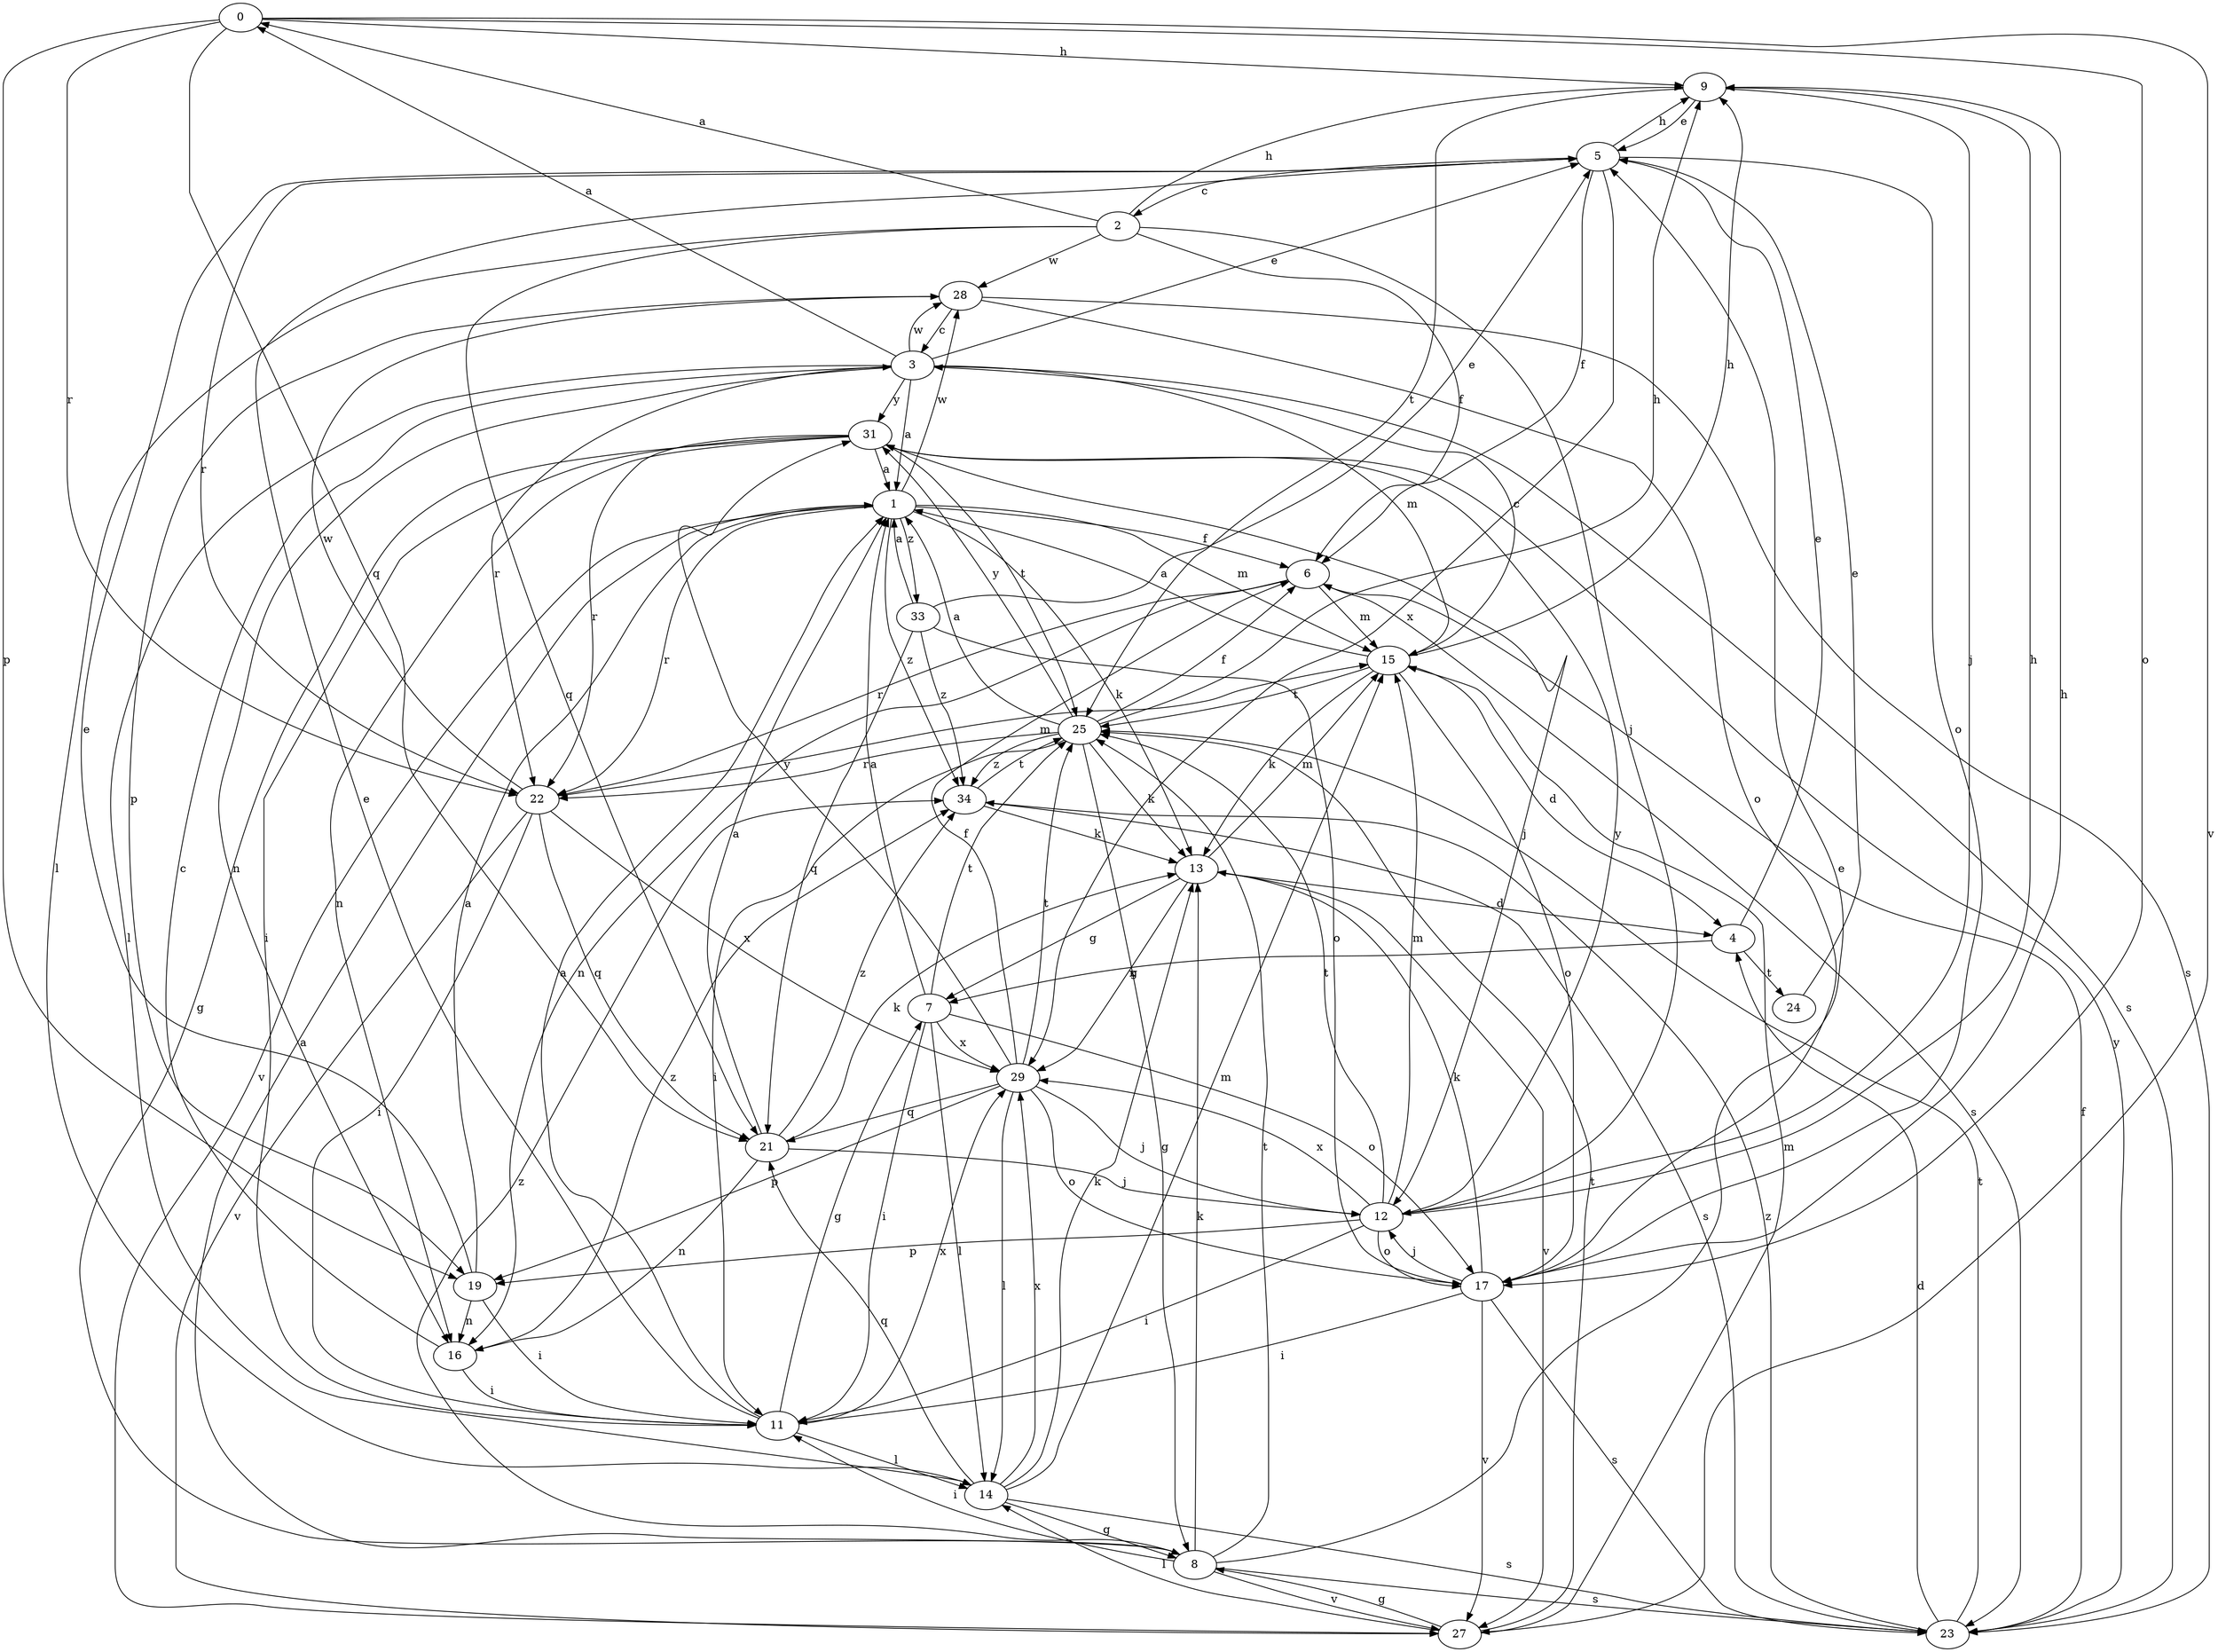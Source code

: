 strict digraph  {
0;
1;
2;
3;
4;
5;
6;
7;
8;
9;
11;
12;
13;
14;
15;
16;
17;
19;
21;
22;
23;
24;
25;
27;
28;
29;
31;
33;
34;
0 -> 9  [label=h];
0 -> 17  [label=o];
0 -> 19  [label=p];
0 -> 21  [label=q];
0 -> 22  [label=r];
0 -> 27  [label=v];
1 -> 6  [label=f];
1 -> 13  [label=k];
1 -> 15  [label=m];
1 -> 22  [label=r];
1 -> 27  [label=v];
1 -> 28  [label=w];
1 -> 33  [label=z];
1 -> 34  [label=z];
2 -> 0  [label=a];
2 -> 6  [label=f];
2 -> 9  [label=h];
2 -> 12  [label=j];
2 -> 14  [label=l];
2 -> 21  [label=q];
2 -> 28  [label=w];
3 -> 0  [label=a];
3 -> 1  [label=a];
3 -> 5  [label=e];
3 -> 14  [label=l];
3 -> 15  [label=m];
3 -> 16  [label=n];
3 -> 22  [label=r];
3 -> 23  [label=s];
3 -> 28  [label=w];
3 -> 31  [label=y];
4 -> 5  [label=e];
4 -> 7  [label=g];
4 -> 24  [label=t];
5 -> 2  [label=c];
5 -> 6  [label=f];
5 -> 9  [label=h];
5 -> 17  [label=o];
5 -> 22  [label=r];
5 -> 29  [label=x];
6 -> 15  [label=m];
6 -> 16  [label=n];
6 -> 22  [label=r];
6 -> 23  [label=s];
7 -> 1  [label=a];
7 -> 11  [label=i];
7 -> 14  [label=l];
7 -> 17  [label=o];
7 -> 25  [label=t];
7 -> 29  [label=x];
8 -> 1  [label=a];
8 -> 5  [label=e];
8 -> 11  [label=i];
8 -> 13  [label=k];
8 -> 23  [label=s];
8 -> 25  [label=t];
8 -> 27  [label=v];
8 -> 34  [label=z];
9 -> 5  [label=e];
9 -> 12  [label=j];
9 -> 25  [label=t];
11 -> 1  [label=a];
11 -> 5  [label=e];
11 -> 7  [label=g];
11 -> 14  [label=l];
11 -> 29  [label=x];
12 -> 9  [label=h];
12 -> 11  [label=i];
12 -> 15  [label=m];
12 -> 17  [label=o];
12 -> 19  [label=p];
12 -> 25  [label=t];
12 -> 29  [label=x];
12 -> 31  [label=y];
13 -> 4  [label=d];
13 -> 7  [label=g];
13 -> 15  [label=m];
13 -> 27  [label=v];
13 -> 29  [label=x];
14 -> 8  [label=g];
14 -> 13  [label=k];
14 -> 15  [label=m];
14 -> 21  [label=q];
14 -> 23  [label=s];
14 -> 29  [label=x];
15 -> 1  [label=a];
15 -> 3  [label=c];
15 -> 4  [label=d];
15 -> 9  [label=h];
15 -> 13  [label=k];
15 -> 17  [label=o];
15 -> 25  [label=t];
16 -> 3  [label=c];
16 -> 11  [label=i];
16 -> 34  [label=z];
17 -> 9  [label=h];
17 -> 11  [label=i];
17 -> 12  [label=j];
17 -> 13  [label=k];
17 -> 23  [label=s];
17 -> 27  [label=v];
19 -> 1  [label=a];
19 -> 5  [label=e];
19 -> 11  [label=i];
19 -> 16  [label=n];
21 -> 1  [label=a];
21 -> 12  [label=j];
21 -> 13  [label=k];
21 -> 16  [label=n];
21 -> 34  [label=z];
22 -> 11  [label=i];
22 -> 15  [label=m];
22 -> 21  [label=q];
22 -> 27  [label=v];
22 -> 28  [label=w];
22 -> 29  [label=x];
23 -> 4  [label=d];
23 -> 6  [label=f];
23 -> 25  [label=t];
23 -> 31  [label=y];
23 -> 34  [label=z];
24 -> 5  [label=e];
25 -> 1  [label=a];
25 -> 6  [label=f];
25 -> 8  [label=g];
25 -> 9  [label=h];
25 -> 11  [label=i];
25 -> 13  [label=k];
25 -> 22  [label=r];
25 -> 31  [label=y];
25 -> 34  [label=z];
27 -> 8  [label=g];
27 -> 14  [label=l];
27 -> 15  [label=m];
27 -> 25  [label=t];
28 -> 3  [label=c];
28 -> 17  [label=o];
28 -> 19  [label=p];
28 -> 23  [label=s];
29 -> 6  [label=f];
29 -> 12  [label=j];
29 -> 14  [label=l];
29 -> 17  [label=o];
29 -> 19  [label=p];
29 -> 21  [label=q];
29 -> 25  [label=t];
29 -> 31  [label=y];
31 -> 1  [label=a];
31 -> 8  [label=g];
31 -> 11  [label=i];
31 -> 12  [label=j];
31 -> 16  [label=n];
31 -> 22  [label=r];
31 -> 25  [label=t];
33 -> 1  [label=a];
33 -> 5  [label=e];
33 -> 17  [label=o];
33 -> 21  [label=q];
33 -> 34  [label=z];
34 -> 13  [label=k];
34 -> 23  [label=s];
34 -> 25  [label=t];
}
